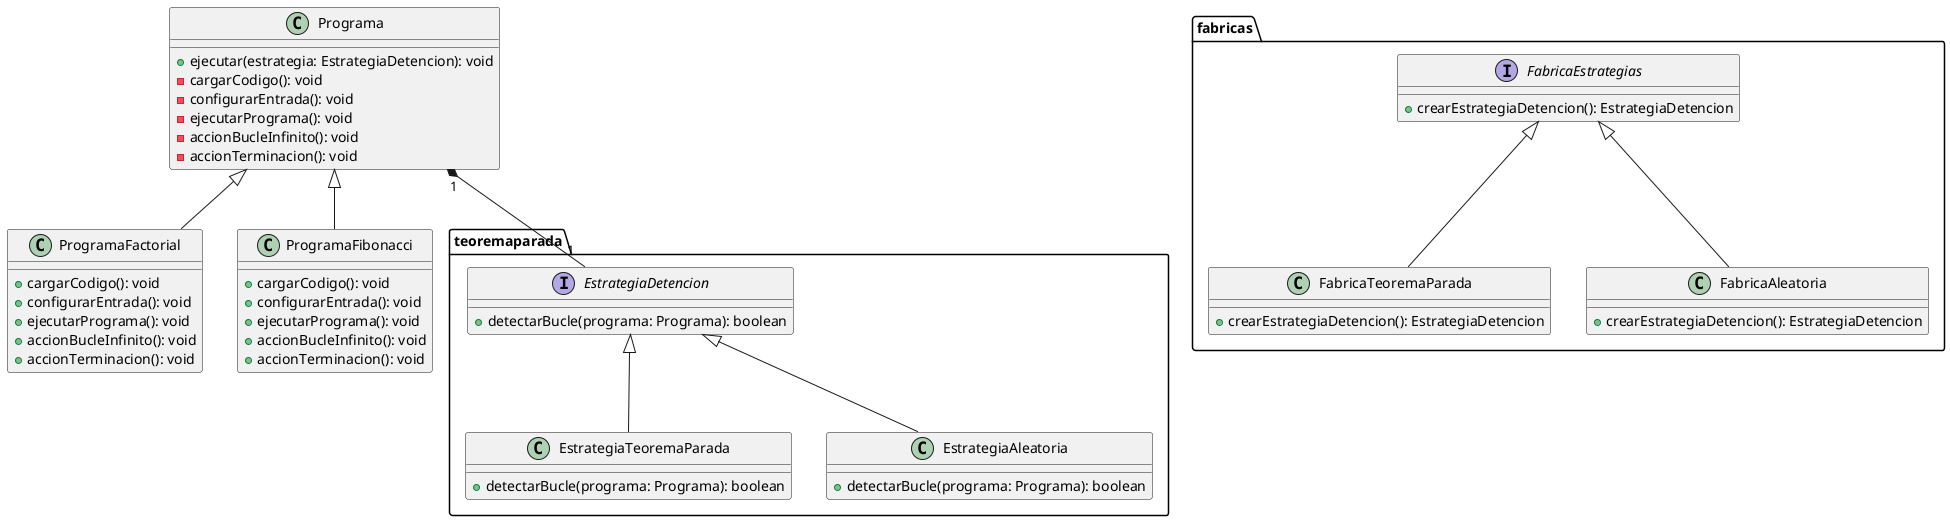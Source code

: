 @startuml

package fabricas {
    interface FabricaEstrategias {
        + crearEstrategiaDetencion(): EstrategiaDetencion
    }

    class FabricaTeoremaParada {
        + crearEstrategiaDetencion(): EstrategiaDetencion
    }

    class FabricaAleatoria {
        + crearEstrategiaDetencion(): EstrategiaDetencion
    }
}

package teoremaparada {
    interface EstrategiaDetencion {
        + detectarBucle(programa: Programa): boolean
    }

    class EstrategiaTeoremaParada {
        + detectarBucle(programa: Programa): boolean
    }

    class EstrategiaAleatoria {
        + detectarBucle(programa: Programa): boolean
    }
}

class Programa {
    + ejecutar(estrategia: EstrategiaDetencion): void
    - cargarCodigo(): void
    - configurarEntrada(): void
    - ejecutarPrograma(): void
    - accionBucleInfinito(): void
    - accionTerminacion(): void
}

class ProgramaFactorial {
    + cargarCodigo(): void
    + configurarEntrada(): void
    + ejecutarPrograma(): void
    + accionBucleInfinito(): void
    + accionTerminacion(): void
}

class ProgramaFibonacci {
    + cargarCodigo(): void
    + configurarEntrada(): void
    + ejecutarPrograma(): void
    + accionBucleInfinito(): void
    + accionTerminacion(): void
}

Programa <|-- ProgramaFactorial
Programa <|-- ProgramaFibonacci

Programa "1" *-- "1" EstrategiaDetencion
EstrategiaDetencion <|-- EstrategiaTeoremaParada
EstrategiaDetencion <|-- EstrategiaAleatoria

FabricaEstrategias <|-- FabricaTeoremaParada
FabricaEstrategias <|-- FabricaAleatoria

@enduml
